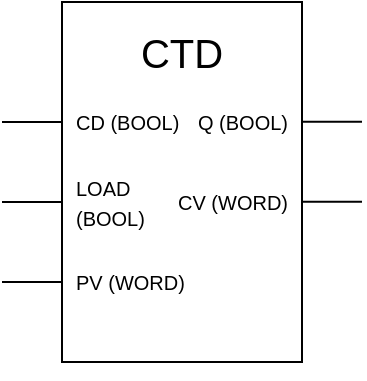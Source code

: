 <mxfile version="24.2.5" type="device">
  <diagram name="Pagina-1" id="VIyYVmzVjMcwkLGq1V15">
    <mxGraphModel dx="350" dy="206" grid="1" gridSize="5" guides="1" tooltips="1" connect="1" arrows="1" fold="1" page="1" pageScale="1" pageWidth="827" pageHeight="1169" math="0" shadow="0">
      <root>
        <mxCell id="0" />
        <mxCell id="1" parent="0" />
        <mxCell id="BX5PvhPX-RmELK_GvS-_-2" value="" style="rounded=0;whiteSpace=wrap;html=1;" parent="1" vertex="1">
          <mxGeometry x="240" y="140" width="120" height="180" as="geometry" />
        </mxCell>
        <mxCell id="BX5PvhPX-RmELK_GvS-_-3" value="&lt;font style=&quot;font-size: 20px;&quot;&gt;CTD&lt;/font&gt;" style="text;html=1;align=center;verticalAlign=middle;whiteSpace=wrap;rounded=0;" parent="1" vertex="1">
          <mxGeometry x="270" y="150" width="60" height="30" as="geometry" />
        </mxCell>
        <mxCell id="BX5PvhPX-RmELK_GvS-_-6" value="" style="endArrow=none;html=1;rounded=0;" parent="1" edge="1">
          <mxGeometry width="50" height="50" relative="1" as="geometry">
            <mxPoint x="210" y="200" as="sourcePoint" />
            <mxPoint x="240" y="200" as="targetPoint" />
          </mxGeometry>
        </mxCell>
        <mxCell id="BX5PvhPX-RmELK_GvS-_-9" style="edgeStyle=orthogonalEdgeStyle;rounded=0;orthogonalLoop=1;jettySize=auto;html=1;exitX=0.5;exitY=1;exitDx=0;exitDy=0;" parent="1" source="BX5PvhPX-RmELK_GvS-_-2" target="BX5PvhPX-RmELK_GvS-_-2" edge="1">
          <mxGeometry relative="1" as="geometry" />
        </mxCell>
        <mxCell id="BX5PvhPX-RmELK_GvS-_-10" value="" style="endArrow=none;html=1;rounded=0;" parent="1" edge="1">
          <mxGeometry width="50" height="50" relative="1" as="geometry">
            <mxPoint x="210" y="280" as="sourcePoint" />
            <mxPoint x="240" y="280" as="targetPoint" />
          </mxGeometry>
        </mxCell>
        <mxCell id="BX5PvhPX-RmELK_GvS-_-17" value="&lt;span style=&quot;font-size: 10px;&quot;&gt;CD (BOOL)&lt;/span&gt;" style="text;html=1;align=left;verticalAlign=middle;whiteSpace=wrap;rounded=0;" parent="1" vertex="1">
          <mxGeometry x="245" y="185" width="60" height="30" as="geometry" />
        </mxCell>
        <mxCell id="BX5PvhPX-RmELK_GvS-_-18" value="&lt;span style=&quot;font-size: 10px;&quot;&gt;PV (WORD)&lt;/span&gt;" style="text;html=1;align=left;verticalAlign=middle;whiteSpace=wrap;rounded=0;" parent="1" vertex="1">
          <mxGeometry x="245" y="265" width="60" height="30" as="geometry" />
        </mxCell>
        <mxCell id="BX5PvhPX-RmELK_GvS-_-19" value="" style="endArrow=none;html=1;rounded=0;" parent="1" edge="1">
          <mxGeometry width="50" height="50" relative="1" as="geometry">
            <mxPoint x="360" y="199.82" as="sourcePoint" />
            <mxPoint x="390" y="199.82" as="targetPoint" />
          </mxGeometry>
        </mxCell>
        <mxCell id="BX5PvhPX-RmELK_GvS-_-20" value="" style="endArrow=none;html=1;rounded=0;" parent="1" edge="1">
          <mxGeometry width="50" height="50" relative="1" as="geometry">
            <mxPoint x="360" y="239.82" as="sourcePoint" />
            <mxPoint x="390" y="239.82" as="targetPoint" />
          </mxGeometry>
        </mxCell>
        <mxCell id="BX5PvhPX-RmELK_GvS-_-21" value="&lt;span style=&quot;font-size: 10px;&quot;&gt;Q (BOOL)&lt;/span&gt;" style="text;html=1;align=right;verticalAlign=middle;whiteSpace=wrap;rounded=0;" parent="1" vertex="1">
          <mxGeometry x="295" y="185" width="60" height="30" as="geometry" />
        </mxCell>
        <mxCell id="BX5PvhPX-RmELK_GvS-_-22" value="&lt;span style=&quot;font-size: 10px;&quot;&gt;CV (WORD)&lt;/span&gt;" style="text;html=1;align=right;verticalAlign=middle;whiteSpace=wrap;rounded=0;" parent="1" vertex="1">
          <mxGeometry x="295" y="225" width="60" height="30" as="geometry" />
        </mxCell>
        <mxCell id="UMWqrVYMeH6HpHVzOy8U-1" value="" style="endArrow=none;html=1;rounded=0;" edge="1" parent="1">
          <mxGeometry width="50" height="50" relative="1" as="geometry">
            <mxPoint x="210" y="240" as="sourcePoint" />
            <mxPoint x="240" y="240" as="targetPoint" />
          </mxGeometry>
        </mxCell>
        <mxCell id="UMWqrVYMeH6HpHVzOy8U-2" value="&lt;span style=&quot;font-size: 10px;&quot;&gt;LOAD (BOOL)&lt;/span&gt;" style="text;html=1;align=left;verticalAlign=middle;whiteSpace=wrap;rounded=0;" vertex="1" parent="1">
          <mxGeometry x="245" y="225" width="45" height="30" as="geometry" />
        </mxCell>
      </root>
    </mxGraphModel>
  </diagram>
</mxfile>
